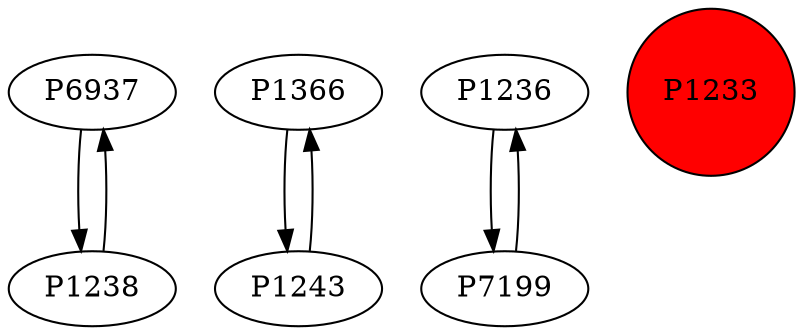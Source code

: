 digraph {
	P6937 -> P1238
	P1366 -> P1243
	P1236 -> P7199
	P7199 -> P1236
	P1243 -> P1366
	P1238 -> P6937
	P1233 [shape=circle]
	P1233 [style=filled]
	P1233 [fillcolor=red]
}